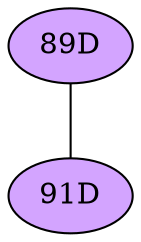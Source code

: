 // The Round Table
graph {
	"89D" [fillcolor="#D3A4FF" style=radial]
	"91D" [fillcolor="#D3A4FF" style=radial]
	"89D" -- "91D" [penwidth=1]
}
